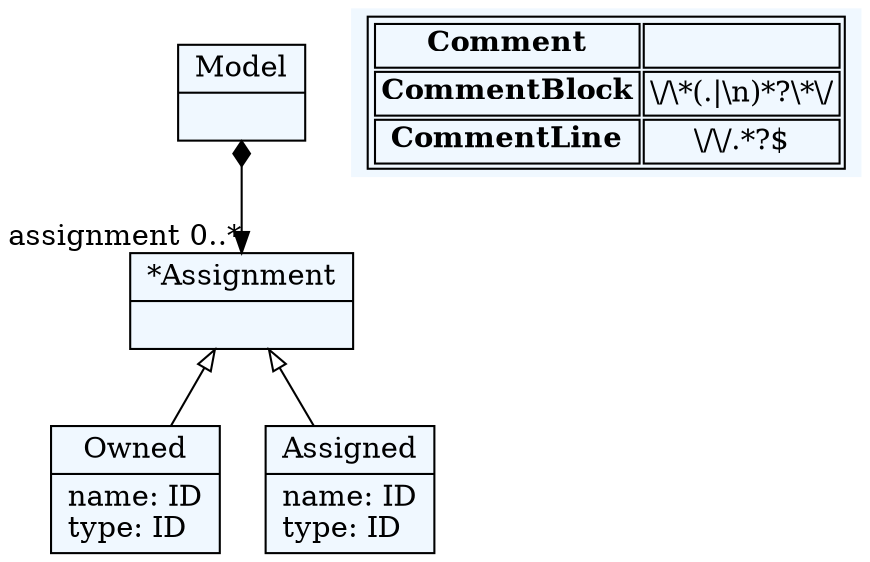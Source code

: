 
    digraph textX {
    fontname = "Bitstream Vera Sans"
    fontsize = 8
    node[
        shape=record,
        style=filled,
        fillcolor=aliceblue
    ]
    nodesep = 0.3
    edge[dir=black,arrowtail=empty]


4746681824[ label="{Model|}"]

4746683776[ label="{*Assignment|}"]

4746686496[ label="{Owned|name: ID\ltype: ID\l}"]

4746689216[ label="{Assigned|name: ID\ltype: ID\l}"]



4746681824 -> 4746683776[arrowtail=diamond, dir=both, headlabel="assignment 0..*"]
4746683776 -> 4746686496 [dir=back]
4746683776 -> 4746689216 [dir=back]
match_rules [ shape=plaintext, label=< <table>
	<tr>
		<td><b>Comment</b></td><td></td>
	</tr>
	<tr>
		<td><b>CommentBlock</b></td><td>\/\*(.|\n)*?\*\/</td>
	</tr>
	<tr>
		<td><b>CommentLine</b></td><td>\/\/.*?$</td>
	</tr>
</table> >]


}
